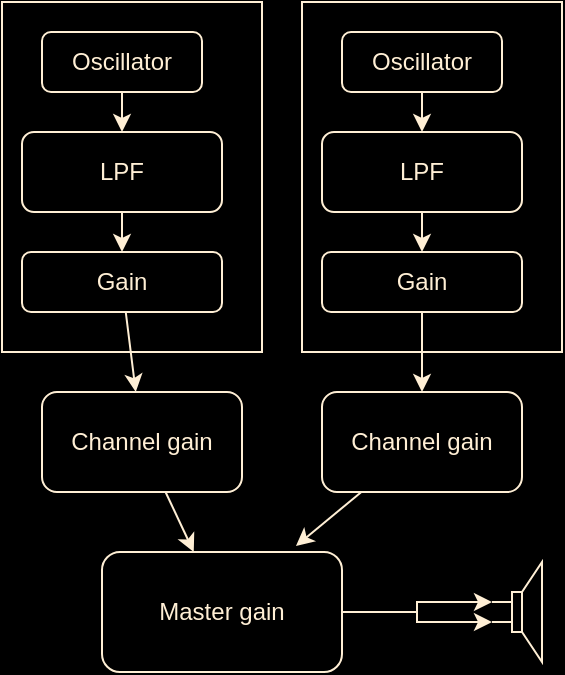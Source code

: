 <mxfile version="12.1.0" type="device" pages="1"><diagram id="mef8zlTb4oxNUUyPIRAg" name="Page-1"><mxGraphModel dx="1061" dy="952" grid="1" gridSize="10" guides="1" tooltips="1" connect="1" arrows="1" fold="1" page="1" pageScale="1" pageWidth="850" pageHeight="1100" background="#000000" math="0" shadow="0"><root><mxCell id="0"/><mxCell id="1" parent="0"/><mxCell id="3uo2h157oQtOCP4Umfj8-28" value="" style="rounded=0;whiteSpace=wrap;html=1;fillColor=none;strokeColor=#FFEFD5;" vertex="1" parent="1"><mxGeometry x="280" y="105" width="130" height="175" as="geometry"/></mxCell><mxCell id="3uo2h157oQtOCP4Umfj8-22" value="" style="rounded=0;whiteSpace=wrap;html=1;fillColor=none;strokeColor=#FFEFD5;" vertex="1" parent="1"><mxGeometry x="130" y="105" width="130" height="175" as="geometry"/></mxCell><mxCell id="3uo2h157oQtOCP4Umfj8-15" style="rounded=0;orthogonalLoop=1;jettySize=auto;html=1;entryX=0.5;entryY=0;entryDx=0;entryDy=0;strokeColor=#FFEFD5;fontColor=#FFEFD5;" edge="1" parent="1" source="3uo2h157oQtOCP4Umfj8-1" target="3uo2h157oQtOCP4Umfj8-14"><mxGeometry relative="1" as="geometry"/></mxCell><mxCell id="3uo2h157oQtOCP4Umfj8-1" value="Oscillator" style="rounded=1;whiteSpace=wrap;html=1;fillColor=none;strokeColor=#FFEFD5;fontColor=#FFEFD5;" vertex="1" parent="1"><mxGeometry x="150" y="120" width="80" height="30" as="geometry"/></mxCell><mxCell id="3uo2h157oQtOCP4Umfj8-4" value="" style="pointerEvents=1;verticalLabelPosition=bottom;shadow=0;dashed=0;align=center;html=1;verticalAlign=top;strokeWidth=1;shape=mxgraph.electrical.electro-mechanical.loudspeaker;fillColor=none;strokeColor=#FFEFD5;fontColor=#FFEFD5;" vertex="1" parent="1"><mxGeometry x="375" y="385" width="25" height="50" as="geometry"/></mxCell><mxCell id="3uo2h157oQtOCP4Umfj8-11" style="edgeStyle=orthogonalEdgeStyle;rounded=0;orthogonalLoop=1;jettySize=auto;html=1;entryX=0;entryY=0.4;entryDx=0;entryDy=0;entryPerimeter=0;fillColor=none;strokeColor=#FFEFD5;fontColor=#FFEFD5;" edge="1" parent="1" source="3uo2h157oQtOCP4Umfj8-8" target="3uo2h157oQtOCP4Umfj8-4"><mxGeometry relative="1" as="geometry"/></mxCell><mxCell id="3uo2h157oQtOCP4Umfj8-12" style="edgeStyle=orthogonalEdgeStyle;rounded=0;orthogonalLoop=1;jettySize=auto;html=1;entryX=0;entryY=0.6;entryDx=0;entryDy=0;entryPerimeter=0;fillColor=none;strokeColor=#FFEFD5;fontColor=#FFEFD5;" edge="1" parent="1" source="3uo2h157oQtOCP4Umfj8-8" target="3uo2h157oQtOCP4Umfj8-4"><mxGeometry relative="1" as="geometry"/></mxCell><mxCell id="3uo2h157oQtOCP4Umfj8-8" value="Master gain" style="rounded=1;whiteSpace=wrap;html=1;fillColor=none;strokeColor=#FFEFD5;fontColor=#FFEFD5;" vertex="1" parent="1"><mxGeometry x="180" y="380" width="120" height="60" as="geometry"/></mxCell><mxCell id="3uo2h157oQtOCP4Umfj8-18" style="edgeStyle=none;rounded=0;orthogonalLoop=1;jettySize=auto;html=1;strokeColor=#FFEFD5;fontColor=#FFEFD5;" edge="1" parent="1" source="3uo2h157oQtOCP4Umfj8-14" target="3uo2h157oQtOCP4Umfj8-17"><mxGeometry relative="1" as="geometry"/></mxCell><mxCell id="3uo2h157oQtOCP4Umfj8-14" value="LPF" style="rounded=1;whiteSpace=wrap;html=1;fillColor=none;strokeColor=#FFEFD5;fontColor=#FFEFD5;" vertex="1" parent="1"><mxGeometry x="140" y="170" width="100" height="40" as="geometry"/></mxCell><mxCell id="3uo2h157oQtOCP4Umfj8-32" style="edgeStyle=none;rounded=0;orthogonalLoop=1;jettySize=auto;html=1;strokeColor=#FFEFD5;fontColor=#FFEFD5;" edge="1" parent="1" source="3uo2h157oQtOCP4Umfj8-17" target="3uo2h157oQtOCP4Umfj8-29"><mxGeometry relative="1" as="geometry"/></mxCell><mxCell id="3uo2h157oQtOCP4Umfj8-17" value="Gain" style="rounded=1;whiteSpace=wrap;html=1;fillColor=none;strokeColor=#FFEFD5;fontColor=#FFEFD5;" vertex="1" parent="1"><mxGeometry x="140" y="230" width="100" height="30" as="geometry"/></mxCell><mxCell id="3uo2h157oQtOCP4Umfj8-23" style="rounded=0;orthogonalLoop=1;jettySize=auto;html=1;entryX=0.5;entryY=0;entryDx=0;entryDy=0;strokeColor=#FFEFD5;fontColor=#FFEFD5;" edge="1" parent="1" source="3uo2h157oQtOCP4Umfj8-24" target="3uo2h157oQtOCP4Umfj8-26"><mxGeometry relative="1" as="geometry"/></mxCell><mxCell id="3uo2h157oQtOCP4Umfj8-24" value="Oscillator" style="rounded=1;whiteSpace=wrap;html=1;fillColor=none;strokeColor=#FFEFD5;fontColor=#FFEFD5;" vertex="1" parent="1"><mxGeometry x="300" y="120" width="80" height="30" as="geometry"/></mxCell><mxCell id="3uo2h157oQtOCP4Umfj8-25" style="edgeStyle=none;rounded=0;orthogonalLoop=1;jettySize=auto;html=1;strokeColor=#FFEFD5;fontColor=#FFEFD5;" edge="1" parent="1" source="3uo2h157oQtOCP4Umfj8-26" target="3uo2h157oQtOCP4Umfj8-27"><mxGeometry relative="1" as="geometry"/></mxCell><mxCell id="3uo2h157oQtOCP4Umfj8-26" value="LPF" style="rounded=1;whiteSpace=wrap;html=1;fillColor=none;strokeColor=#FFEFD5;fontColor=#FFEFD5;" vertex="1" parent="1"><mxGeometry x="290" y="170" width="100" height="40" as="geometry"/></mxCell><mxCell id="3uo2h157oQtOCP4Umfj8-31" style="edgeStyle=none;rounded=0;orthogonalLoop=1;jettySize=auto;html=1;strokeColor=#FFEFD5;fontColor=#FFEFD5;" edge="1" parent="1" source="3uo2h157oQtOCP4Umfj8-27" target="3uo2h157oQtOCP4Umfj8-30"><mxGeometry relative="1" as="geometry"/></mxCell><mxCell id="3uo2h157oQtOCP4Umfj8-27" value="Gain" style="rounded=1;whiteSpace=wrap;html=1;fillColor=none;strokeColor=#FFEFD5;fontColor=#FFEFD5;" vertex="1" parent="1"><mxGeometry x="290" y="230" width="100" height="30" as="geometry"/></mxCell><mxCell id="3uo2h157oQtOCP4Umfj8-34" style="edgeStyle=none;rounded=0;orthogonalLoop=1;jettySize=auto;html=1;strokeColor=#FFEFD5;fontColor=#FFEFD5;" edge="1" parent="1" source="3uo2h157oQtOCP4Umfj8-29" target="3uo2h157oQtOCP4Umfj8-8"><mxGeometry relative="1" as="geometry"/></mxCell><mxCell id="3uo2h157oQtOCP4Umfj8-29" value="Channel gain" style="rounded=1;whiteSpace=wrap;html=1;fillColor=none;strokeColor=#FFEFD5;fontColor=#FFEFD5;" vertex="1" parent="1"><mxGeometry x="150" y="300" width="100" height="50" as="geometry"/></mxCell><mxCell id="3uo2h157oQtOCP4Umfj8-33" style="edgeStyle=none;rounded=0;orthogonalLoop=1;jettySize=auto;html=1;entryX=0.808;entryY=-0.05;entryDx=0;entryDy=0;entryPerimeter=0;strokeColor=#FFEFD5;fontColor=#FFEFD5;" edge="1" parent="1" source="3uo2h157oQtOCP4Umfj8-30" target="3uo2h157oQtOCP4Umfj8-8"><mxGeometry relative="1" as="geometry"/></mxCell><mxCell id="3uo2h157oQtOCP4Umfj8-30" value="Channel gain" style="rounded=1;whiteSpace=wrap;html=1;fillColor=none;strokeColor=#FFEFD5;fontColor=#FFEFD5;" vertex="1" parent="1"><mxGeometry x="290" y="300" width="100" height="50" as="geometry"/></mxCell></root></mxGraphModel></diagram></mxfile>